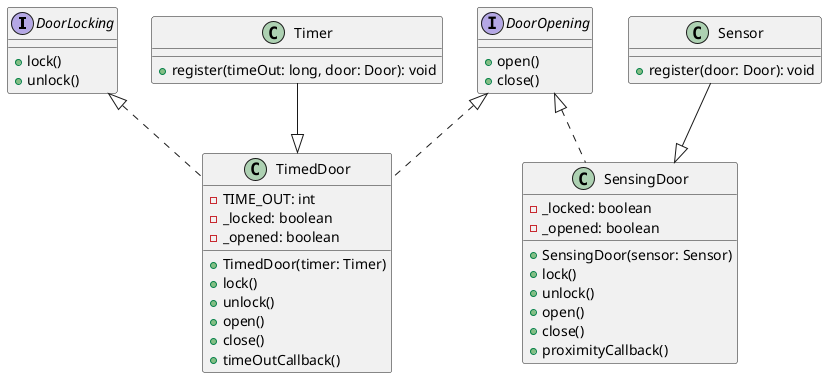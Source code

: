 @startuml Door

interface DoorLocking {
  + lock()
  + unlock()
}

interface DoorOpening {
  + open()
  + close()
}

class Sensor {
  + register(door: Door): void
}

class SensingDoor {
  - _locked: boolean
  - _opened: boolean
  + SensingDoor(sensor: Sensor)
  + lock()
  + unlock()
  + open()
  + close()
  + proximityCallback()
}

class TimedDoor {
  - TIME_OUT: int
  - _locked: boolean
  - _opened: boolean
  + TimedDoor(timer: Timer)
  + lock()
  + unlock()
  + open()
  + close()
  + timeOutCallback()
}

class Timer {
  + register(timeOut: long, door: Door): void
}

DoorLocking <|.. TimedDoor
DoorOpening <|.. TimedDoor 
DoorOpening <|.. SensingDoor
Sensor --|> SensingDoor
Timer --|> TimedDoor

@enduml